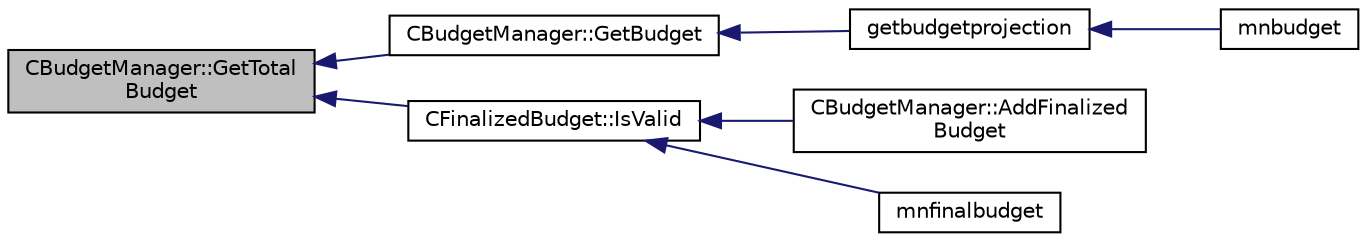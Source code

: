 digraph "CBudgetManager::GetTotalBudget"
{
  edge [fontname="Helvetica",fontsize="10",labelfontname="Helvetica",labelfontsize="10"];
  node [fontname="Helvetica",fontsize="10",shape=record];
  rankdir="LR";
  Node141 [label="CBudgetManager::GetTotal\lBudget",height=0.2,width=0.4,color="black", fillcolor="grey75", style="filled", fontcolor="black"];
  Node141 -> Node142 [dir="back",color="midnightblue",fontsize="10",style="solid",fontname="Helvetica"];
  Node142 [label="CBudgetManager::GetBudget",height=0.2,width=0.4,color="black", fillcolor="white", style="filled",URL="$class_c_budget_manager.html#acba591312f675bd37692e69410ff5735"];
  Node142 -> Node143 [dir="back",color="midnightblue",fontsize="10",style="solid",fontname="Helvetica"];
  Node143 [label="getbudgetprojection",height=0.2,width=0.4,color="black", fillcolor="white", style="filled",URL="$rpcmasternode-budget_8cpp.html#a8e629a3c50d4496bdf961d2841754b27"];
  Node143 -> Node144 [dir="back",color="midnightblue",fontsize="10",style="solid",fontname="Helvetica"];
  Node144 [label="mnbudget",height=0.2,width=0.4,color="black", fillcolor="white", style="filled",URL="$rpcmasternode-budget_8cpp.html#aeabbf924be4d2ce4bedb28a394e1fc6b"];
  Node141 -> Node145 [dir="back",color="midnightblue",fontsize="10",style="solid",fontname="Helvetica"];
  Node145 [label="CFinalizedBudget::IsValid",height=0.2,width=0.4,color="black", fillcolor="white", style="filled",URL="$class_c_finalized_budget.html#ae91a3b63f88979a2cf5252b91b9f339d"];
  Node145 -> Node146 [dir="back",color="midnightblue",fontsize="10",style="solid",fontname="Helvetica"];
  Node146 [label="CBudgetManager::AddFinalized\lBudget",height=0.2,width=0.4,color="black", fillcolor="white", style="filled",URL="$class_c_budget_manager.html#a3639ad9a2b26e5d7611f55bbb79723d7"];
  Node145 -> Node147 [dir="back",color="midnightblue",fontsize="10",style="solid",fontname="Helvetica"];
  Node147 [label="mnfinalbudget",height=0.2,width=0.4,color="black", fillcolor="white", style="filled",URL="$rpcmasternode-budget_8cpp.html#a9377cde49f5b62904aafb46d7d3c5e7c"];
}
